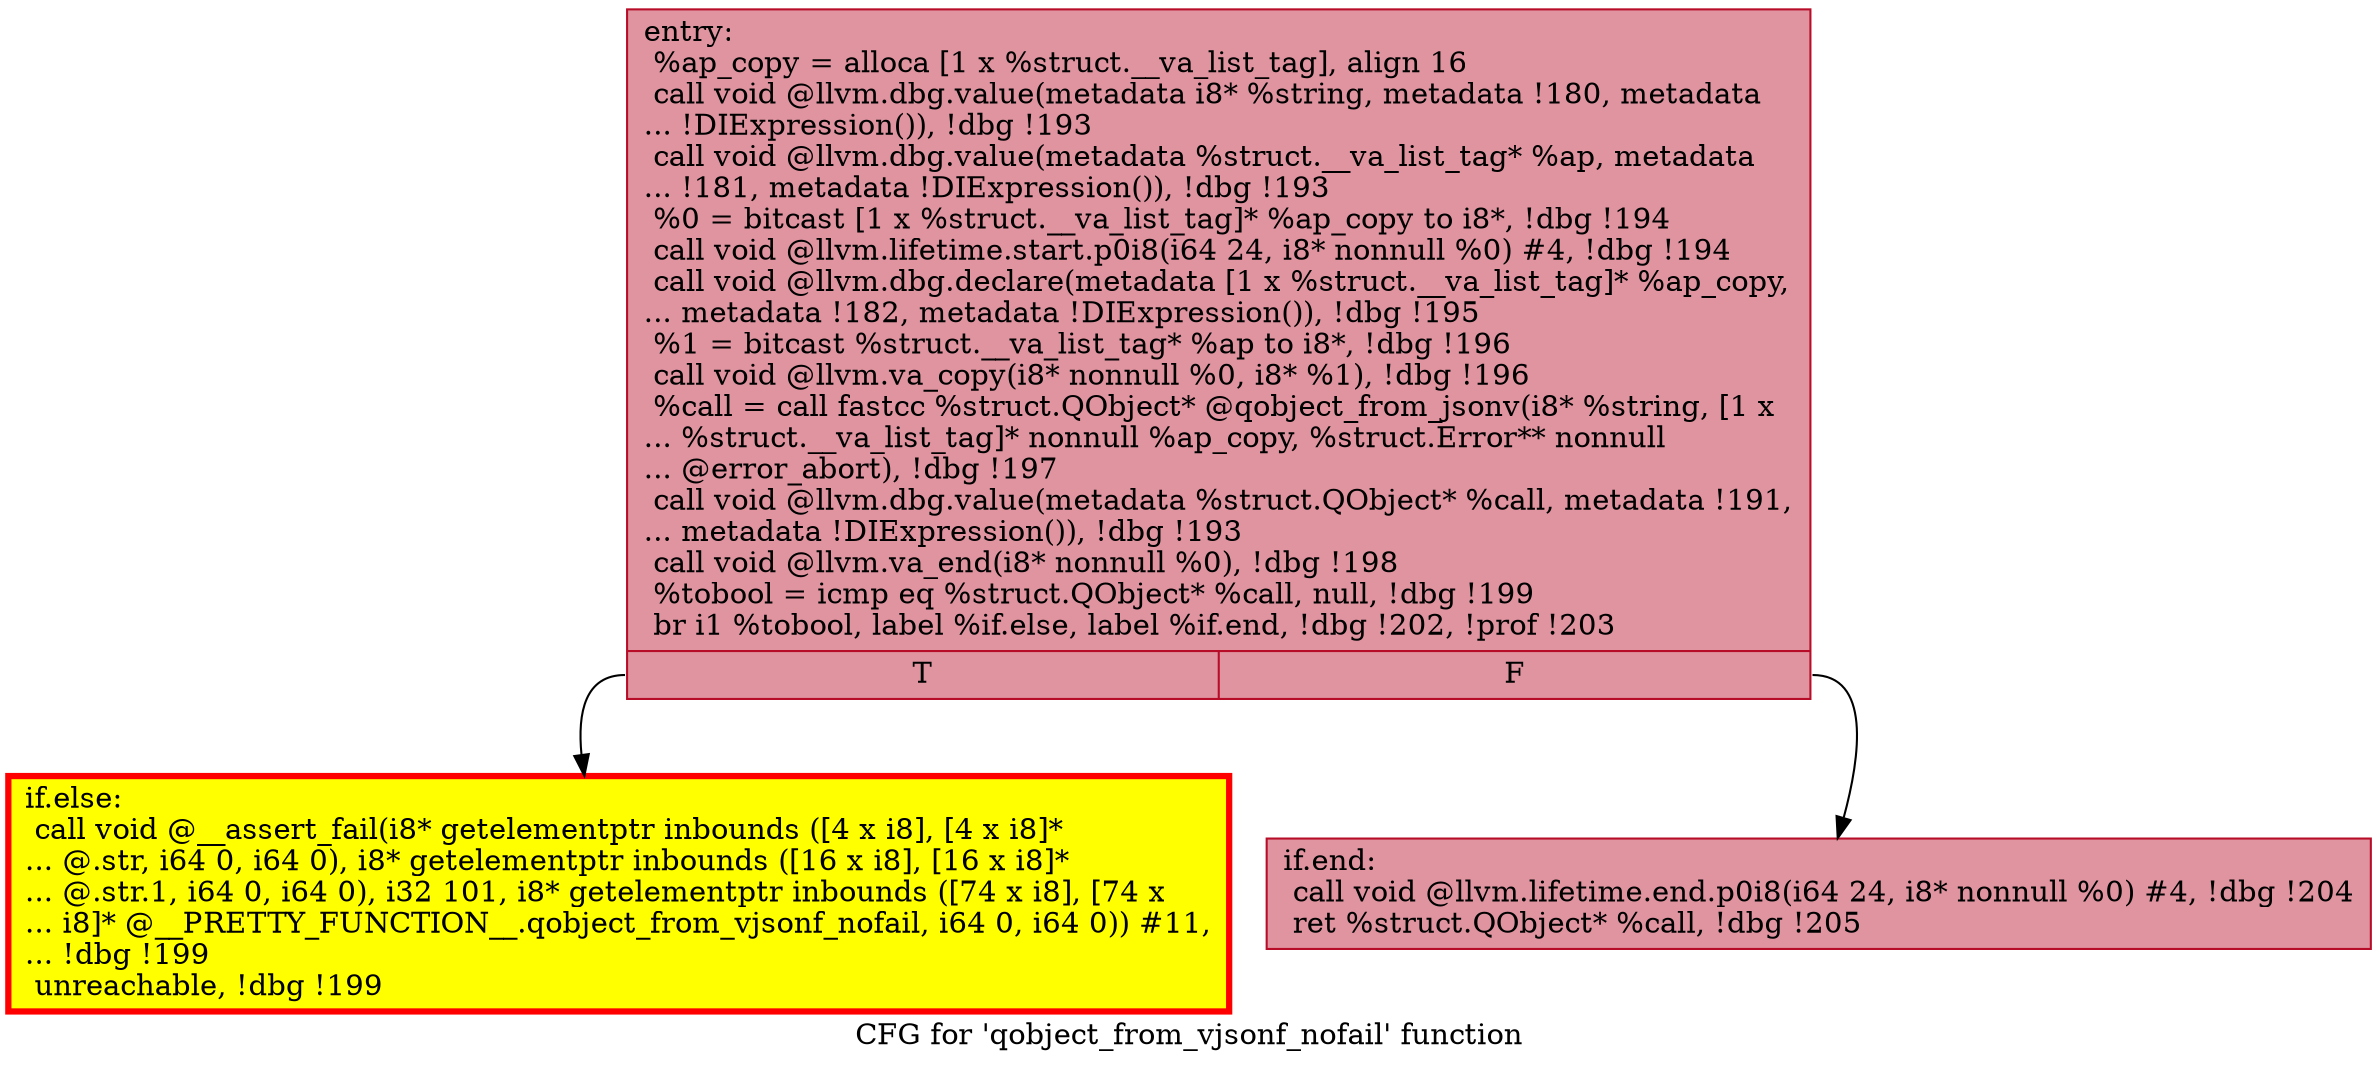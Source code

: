 digraph "CFG for 'qobject_from_vjsonf_nofail' function" {
	label="CFG for 'qobject_from_vjsonf_nofail' function";

	Node0x5562432f67e0 [shape=record,color="#b70d28ff", style=filled, fillcolor="#b70d2870",label="{entry:\l  %ap_copy = alloca [1 x %struct.__va_list_tag], align 16\l  call void @llvm.dbg.value(metadata i8* %string, metadata !180, metadata\l... !DIExpression()), !dbg !193\l  call void @llvm.dbg.value(metadata %struct.__va_list_tag* %ap, metadata\l... !181, metadata !DIExpression()), !dbg !193\l  %0 = bitcast [1 x %struct.__va_list_tag]* %ap_copy to i8*, !dbg !194\l  call void @llvm.lifetime.start.p0i8(i64 24, i8* nonnull %0) #4, !dbg !194\l  call void @llvm.dbg.declare(metadata [1 x %struct.__va_list_tag]* %ap_copy,\l... metadata !182, metadata !DIExpression()), !dbg !195\l  %1 = bitcast %struct.__va_list_tag* %ap to i8*, !dbg !196\l  call void @llvm.va_copy(i8* nonnull %0, i8* %1), !dbg !196\l  %call = call fastcc %struct.QObject* @qobject_from_jsonv(i8* %string, [1 x\l... %struct.__va_list_tag]* nonnull %ap_copy, %struct.Error** nonnull\l... @error_abort), !dbg !197\l  call void @llvm.dbg.value(metadata %struct.QObject* %call, metadata !191,\l... metadata !DIExpression()), !dbg !193\l  call void @llvm.va_end(i8* nonnull %0), !dbg !198\l  %tobool = icmp eq %struct.QObject* %call, null, !dbg !199\l  br i1 %tobool, label %if.else, label %if.end, !dbg !202, !prof !203\l|{<s0>T|<s1>F}}"];
	Node0x5562432f67e0:s0 -> Node0x556243300480;
	Node0x5562432f67e0:s1 -> Node0x556243300410;
	Node0x556243300480 [shape=record,penwidth=3.0, style="filled", color="red", fillcolor="yellow",label="{if.else:                                          \l  call void @__assert_fail(i8* getelementptr inbounds ([4 x i8], [4 x i8]*\l... @.str, i64 0, i64 0), i8* getelementptr inbounds ([16 x i8], [16 x i8]*\l... @.str.1, i64 0, i64 0), i32 101, i8* getelementptr inbounds ([74 x i8], [74 x\l... i8]* @__PRETTY_FUNCTION__.qobject_from_vjsonf_nofail, i64 0, i64 0)) #11,\l... !dbg !199\l  unreachable, !dbg !199\l}"];
	Node0x556243300410 [shape=record,color="#b70d28ff", style=filled, fillcolor="#b70d2870",label="{if.end:                                           \l  call void @llvm.lifetime.end.p0i8(i64 24, i8* nonnull %0) #4, !dbg !204\l  ret %struct.QObject* %call, !dbg !205\l}"];
}
